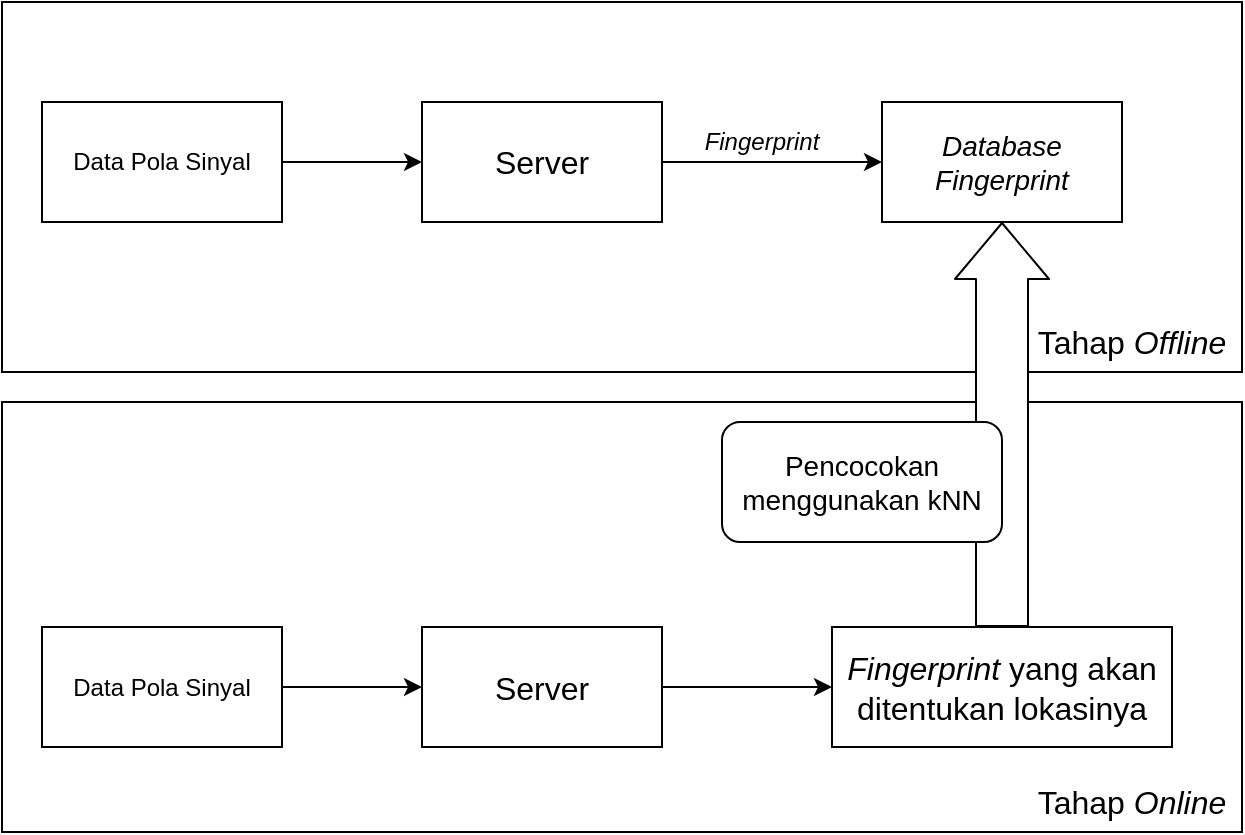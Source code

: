 <mxfile version="13.1.14" type="device"><diagram id="323Swub1C2cY2OCkD7Xs" name="Page-1"><mxGraphModel dx="868" dy="489" grid="1" gridSize="10" guides="1" tooltips="1" connect="1" arrows="1" fold="1" page="1" pageScale="1" pageWidth="827" pageHeight="1169" math="0" shadow="0"><root><mxCell id="0"/><mxCell id="1" parent="0"/><mxCell id="83y6dGkA2Hvy2TWE8H0--23" value="" style="rounded=0;whiteSpace=wrap;html=1;fontSize=16;fillColor=none;" vertex="1" parent="1"><mxGeometry x="130" y="260" width="620" height="215" as="geometry"/></mxCell><mxCell id="83y6dGkA2Hvy2TWE8H0--9" value="" style="rounded=0;whiteSpace=wrap;html=1;fontSize=16;fillColor=none;" vertex="1" parent="1"><mxGeometry x="130" y="60" width="620" height="185" as="geometry"/></mxCell><mxCell id="83y6dGkA2Hvy2TWE8H0--6" style="edgeStyle=orthogonalEdgeStyle;rounded=0;orthogonalLoop=1;jettySize=auto;html=1;exitX=1;exitY=0.5;exitDx=0;exitDy=0;" edge="1" parent="1" source="83y6dGkA2Hvy2TWE8H0--1" target="83y6dGkA2Hvy2TWE8H0--2"><mxGeometry relative="1" as="geometry"/></mxCell><mxCell id="83y6dGkA2Hvy2TWE8H0--1" value="Data Pola Sinyal" style="rounded=0;whiteSpace=wrap;html=1;" vertex="1" parent="1"><mxGeometry x="150" y="110" width="120" height="60" as="geometry"/></mxCell><mxCell id="83y6dGkA2Hvy2TWE8H0--7" style="edgeStyle=orthogonalEdgeStyle;rounded=0;orthogonalLoop=1;jettySize=auto;html=1;exitX=1;exitY=0.5;exitDx=0;exitDy=0;entryX=0;entryY=0.5;entryDx=0;entryDy=0;" edge="1" parent="1" source="83y6dGkA2Hvy2TWE8H0--2" target="83y6dGkA2Hvy2TWE8H0--3"><mxGeometry relative="1" as="geometry"/></mxCell><mxCell id="83y6dGkA2Hvy2TWE8H0--2" value="Server" style="rounded=0;whiteSpace=wrap;html=1;fontSize=16;" vertex="1" parent="1"><mxGeometry x="340" y="110" width="120" height="60" as="geometry"/></mxCell><mxCell id="83y6dGkA2Hvy2TWE8H0--3" value="&lt;div style=&quot;font-size: 14px;&quot;&gt;&lt;i style=&quot;font-size: 14px;&quot;&gt;Database &lt;br style=&quot;font-size: 14px;&quot;&gt;&lt;/i&gt;&lt;/div&gt;&lt;div style=&quot;font-size: 14px;&quot;&gt;&lt;i style=&quot;font-size: 14px;&quot;&gt;Fingerprint&lt;/i&gt;&lt;/div&gt;" style="rounded=0;whiteSpace=wrap;html=1;fontSize=14;" vertex="1" parent="1"><mxGeometry x="570" y="110" width="120" height="60" as="geometry"/></mxCell><mxCell id="83y6dGkA2Hvy2TWE8H0--8" value="Fingerprint" style="text;html=1;strokeColor=none;fillColor=none;align=center;verticalAlign=middle;whiteSpace=wrap;rounded=0;fontStyle=2" vertex="1" parent="1"><mxGeometry x="460" y="120" width="100" height="20" as="geometry"/></mxCell><mxCell id="83y6dGkA2Hvy2TWE8H0--10" value="Tahap &lt;i&gt;Offline&lt;/i&gt;" style="text;html=1;strokeColor=none;fillColor=none;align=center;verticalAlign=middle;whiteSpace=wrap;rounded=0;fontSize=16;" vertex="1" parent="1"><mxGeometry x="640" y="220" width="110" height="20" as="geometry"/></mxCell><mxCell id="83y6dGkA2Hvy2TWE8H0--20" value="" style="edgeStyle=orthogonalEdgeStyle;rounded=0;orthogonalLoop=1;jettySize=auto;html=1;fillColor=#ffffff;fontSize=14;" edge="1" parent="1" source="83y6dGkA2Hvy2TWE8H0--12" target="83y6dGkA2Hvy2TWE8H0--13"><mxGeometry relative="1" as="geometry"/></mxCell><mxCell id="83y6dGkA2Hvy2TWE8H0--12" value="Data Pola Sinyal" style="rounded=0;whiteSpace=wrap;html=1;" vertex="1" parent="1"><mxGeometry x="150" y="372.5" width="120" height="60" as="geometry"/></mxCell><mxCell id="83y6dGkA2Hvy2TWE8H0--22" value="" style="edgeStyle=orthogonalEdgeStyle;rounded=0;orthogonalLoop=1;jettySize=auto;html=1;fillColor=#ffffff;fontSize=14;entryX=0;entryY=0.5;entryDx=0;entryDy=0;" edge="1" parent="1" source="83y6dGkA2Hvy2TWE8H0--13" target="83y6dGkA2Hvy2TWE8H0--16"><mxGeometry relative="1" as="geometry"><mxPoint x="540" y="360" as="targetPoint"/></mxGeometry></mxCell><mxCell id="83y6dGkA2Hvy2TWE8H0--13" value="Server" style="rounded=0;whiteSpace=wrap;html=1;fontSize=16;" vertex="1" parent="1"><mxGeometry x="340" y="372.5" width="120" height="60" as="geometry"/></mxCell><mxCell id="83y6dGkA2Hvy2TWE8H0--16" value="&lt;i&gt;Fingerprint &lt;/i&gt;yang akan ditentukan lokasinya&lt;br&gt;&lt;i&gt;&lt;/i&gt;" style="rounded=0;whiteSpace=wrap;html=1;fontSize=16;" vertex="1" parent="1"><mxGeometry x="545" y="372.5" width="170" height="60" as="geometry"/></mxCell><mxCell id="83y6dGkA2Hvy2TWE8H0--17" value="" style="shape=flexArrow;endArrow=classic;html=1;fontSize=16;fillColor=#ffffff;exitX=0.5;exitY=0;exitDx=0;exitDy=0;width=26;endSize=9;" edge="1" parent="1" source="83y6dGkA2Hvy2TWE8H0--16" target="83y6dGkA2Hvy2TWE8H0--3"><mxGeometry width="50" height="50" relative="1" as="geometry"><mxPoint x="630" y="330" as="sourcePoint"/><mxPoint x="680" y="280" as="targetPoint"/></mxGeometry></mxCell><mxCell id="83y6dGkA2Hvy2TWE8H0--19" value="Pencocokan menggunakan kNN" style="rounded=1;whiteSpace=wrap;html=1;fillColor=#ffffff;fontSize=14;" vertex="1" parent="1"><mxGeometry x="490" y="270" width="140" height="60" as="geometry"/></mxCell><mxCell id="83y6dGkA2Hvy2TWE8H0--24" value="Tahap &lt;i&gt;Online&lt;/i&gt;" style="text;html=1;strokeColor=none;fillColor=none;align=center;verticalAlign=middle;whiteSpace=wrap;rounded=0;fontSize=16;" vertex="1" parent="1"><mxGeometry x="640" y="450" width="110" height="20" as="geometry"/></mxCell></root></mxGraphModel></diagram></mxfile>